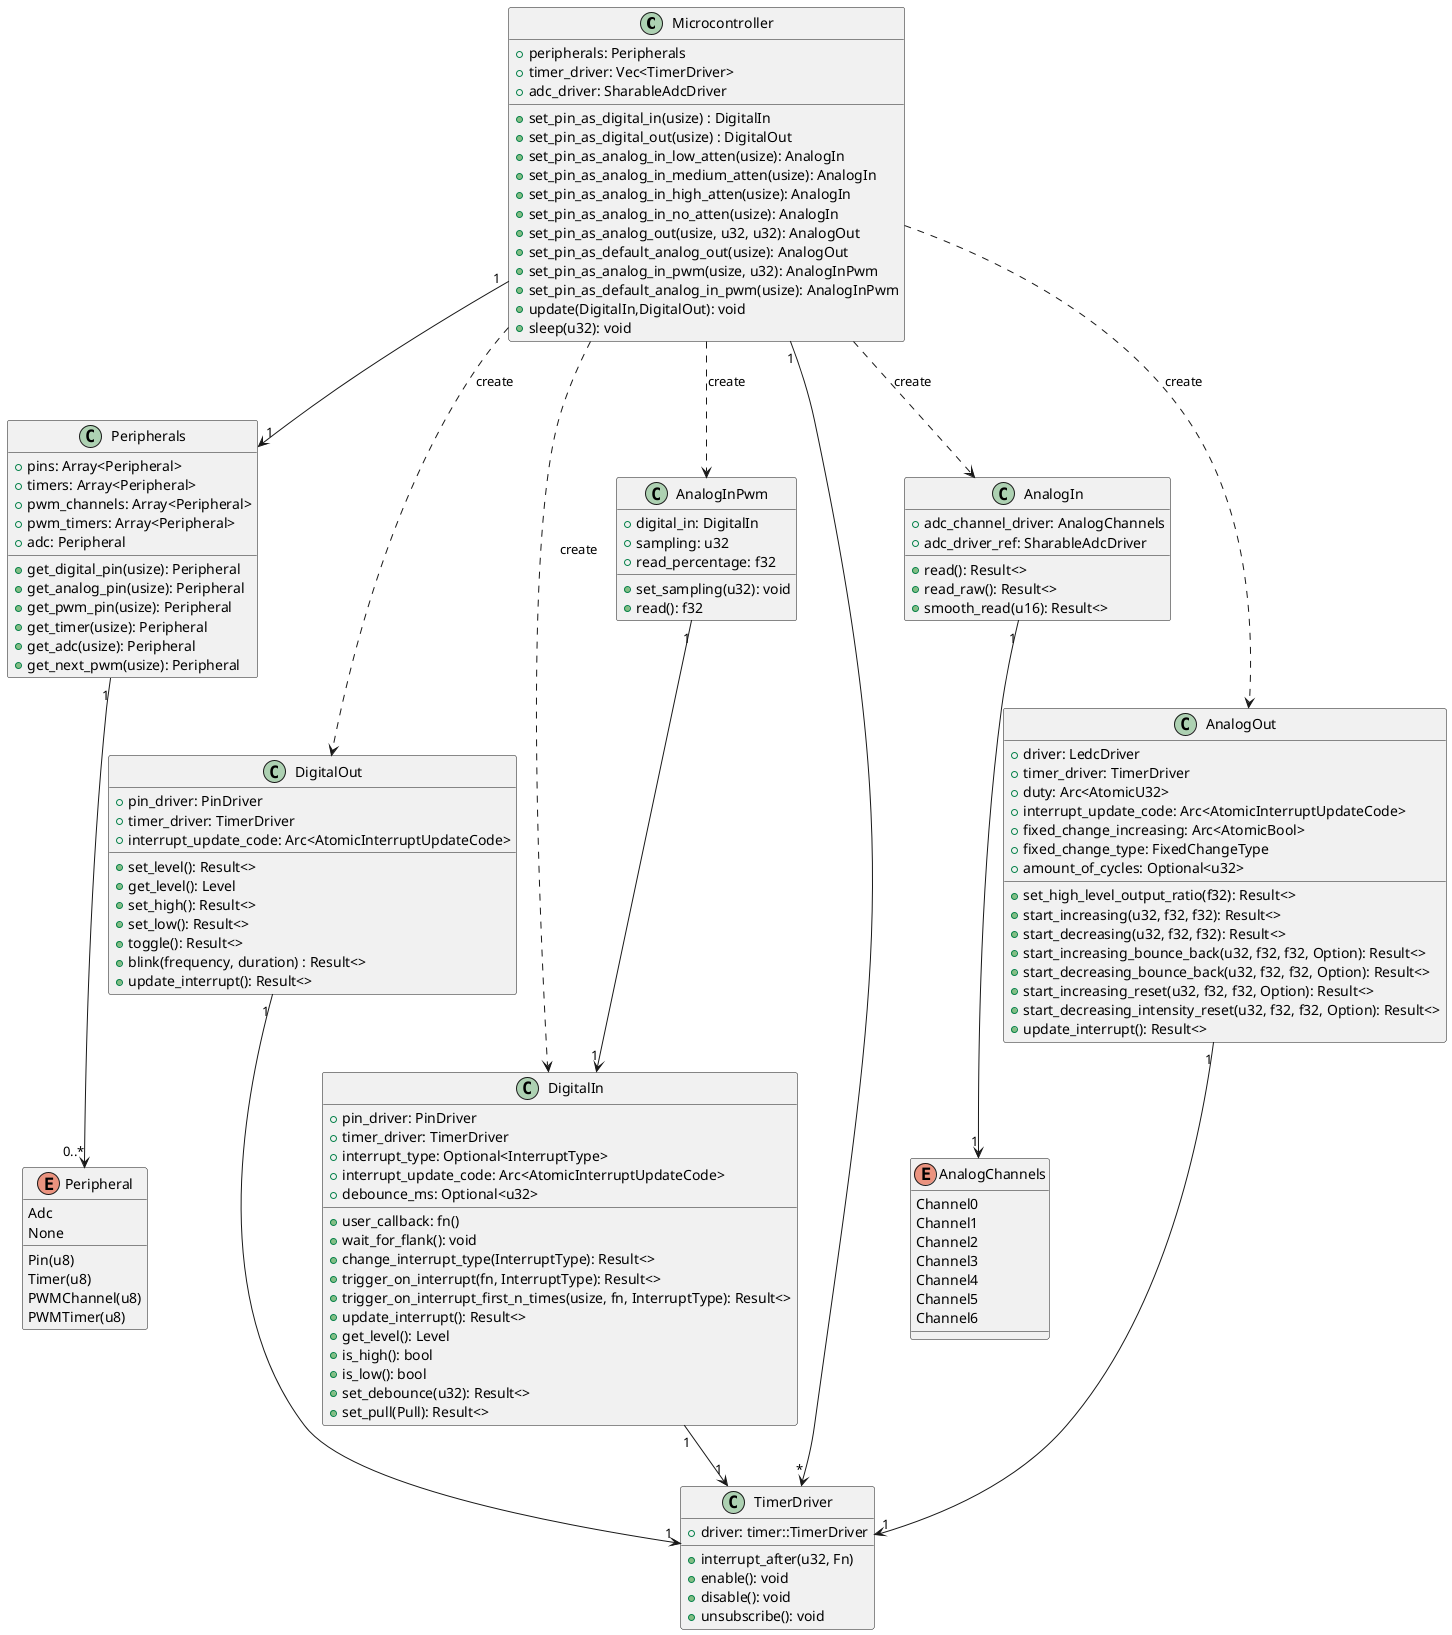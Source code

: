@startuml

class Microcontroller {
    + peripherals: Peripherals
    + timer_driver: Vec<TimerDriver>
    + adc_driver: SharableAdcDriver
    + set_pin_as_digital_in(usize) : DigitalIn
    + set_pin_as_digital_out(usize) : DigitalOut
    + set_pin_as_analog_in_low_atten(usize): AnalogIn
    + set_pin_as_analog_in_medium_atten(usize): AnalogIn
    + set_pin_as_analog_in_high_atten(usize): AnalogIn
    + set_pin_as_analog_in_no_atten(usize): AnalogIn
    + set_pin_as_analog_out(usize, u32, u32): AnalogOut
    + set_pin_as_default_analog_out(usize): AnalogOut
    + set_pin_as_analog_in_pwm(usize, u32): AnalogInPwm
    + set_pin_as_default_analog_in_pwm(usize): AnalogInPwm
    + update(DigitalIn,DigitalOut): void
    + sleep(u32): void
}

class Peripherals {
    + pins: Array<Peripheral>
    + timers: Array<Peripheral>
    + pwm_channels: Array<Peripheral>
    + pwm_timers: Array<Peripheral>
    + adc: Peripheral
    + get_digital_pin(usize): Peripheral 
    + get_analog_pin(usize): Peripheral 
    + get_pwm_pin(usize): Peripheral 
    + get_timer(usize): Peripheral
    + get_adc(usize): Peripheral
    + get_next_pwm(usize): Peripheral
}

enum Peripheral {
    Pin(u8)
    Timer(u8)
    PWMChannel(u8)
    PWMTimer(u8)
    Adc
    None
}

enum AnalogChannels {
    Channel0
    Channel1
    Channel2
    Channel3
    Channel4
    Channel5
    Channel6  
}

class DigitalOut {
    + pin_driver: PinDriver
    + timer_driver: TimerDriver
    + interrupt_update_code: Arc<AtomicInterruptUpdateCode>
    + set_level(): Result<>
    + get_level(): Level
    + set_high(): Result<>
    + set_low(): Result<>
    + toggle(): Result<>
    + blink(frequency, duration) : Result<>
    + update_interrupt(): Result<>
}

class DigitalIn {
    + pin_driver: PinDriver
    + timer_driver: TimerDriver
    + interrupt_type: Optional<InterruptType>
    + interrupt_update_code: Arc<AtomicInterruptUpdateCode>
    + user_callback: fn()
    + debounce_ms: Optional<u32>
    + wait_for_flank(): void
    + change_interrupt_type(InterruptType): Result<>
    + trigger_on_interrupt(fn, InterruptType): Result<>
    + trigger_on_interrupt_first_n_times(usize, fn, InterruptType): Result<>
    + update_interrupt(): Result<>
    + get_level(): Level
    + is_high(): bool
    + is_low(): bool
    + set_debounce(u32): Result<>
    + set_pull(Pull): Result<>
}

class TimerDriver {
    + driver: timer::TimerDriver
    + interrupt_after(u32, Fn)
    + enable(): void
    + disable(): void
    + unsubscribe(): void
}

class AnalogInPwm {
    + digital_in: DigitalIn
    + sampling: u32
    + set_sampling(u32): void
    + read(): f32
    + read_percentage: f32
}

class AnalogIn {
    + adc_channel_driver: AnalogChannels
    + adc_driver_ref: SharableAdcDriver
    + read(): Result<>
    + read_raw(): Result<>
    + smooth_read(u16): Result<>
}

class AnalogOut {
    + driver: LedcDriver
    + timer_driver: TimerDriver
    + duty: Arc<AtomicU32>
    + interrupt_update_code: Arc<AtomicInterruptUpdateCode>
    + fixed_change_increasing: Arc<AtomicBool>
    + fixed_change_type: FixedChangeType
    + amount_of_cycles: Optional<u32>
    + set_high_level_output_ratio(f32): Result<>
    + start_increasing(u32, f32, f32): Result<>
    + start_decreasing(u32, f32, f32): Result<>
    + start_increasing_bounce_back(u32, f32, f32, Option): Result<>
    + start_decreasing_bounce_back(u32, f32, f32, Option): Result<>
    + start_increasing_reset(u32, f32, f32, Option): Result<>
    + start_decreasing_intensity_reset(u32, f32, f32, Option): Result<>
    + update_interrupt(): Result<>
}


Microcontroller "1" --> "1" Peripherals
Microcontroller "1" --> "*" TimerDriver
Microcontroller ..> DigitalOut: create
Microcontroller ..> DigitalIn: create
Microcontroller ..> AnalogInPwm: create
Microcontroller ..> AnalogIn: create
Microcontroller ..> AnalogOut: create

Peripherals"1" --> "0..*" Peripheral

DigitalOut "1" --> "1" TimerDriver

DigitalIn "1" --> "1" TimerDriver

AnalogInPwm "1" --> "1" DigitalIn

AnalogIn "1" --> "1" AnalogChannels

AnalogOut "1" --> "1" TimerDriver
@enduml